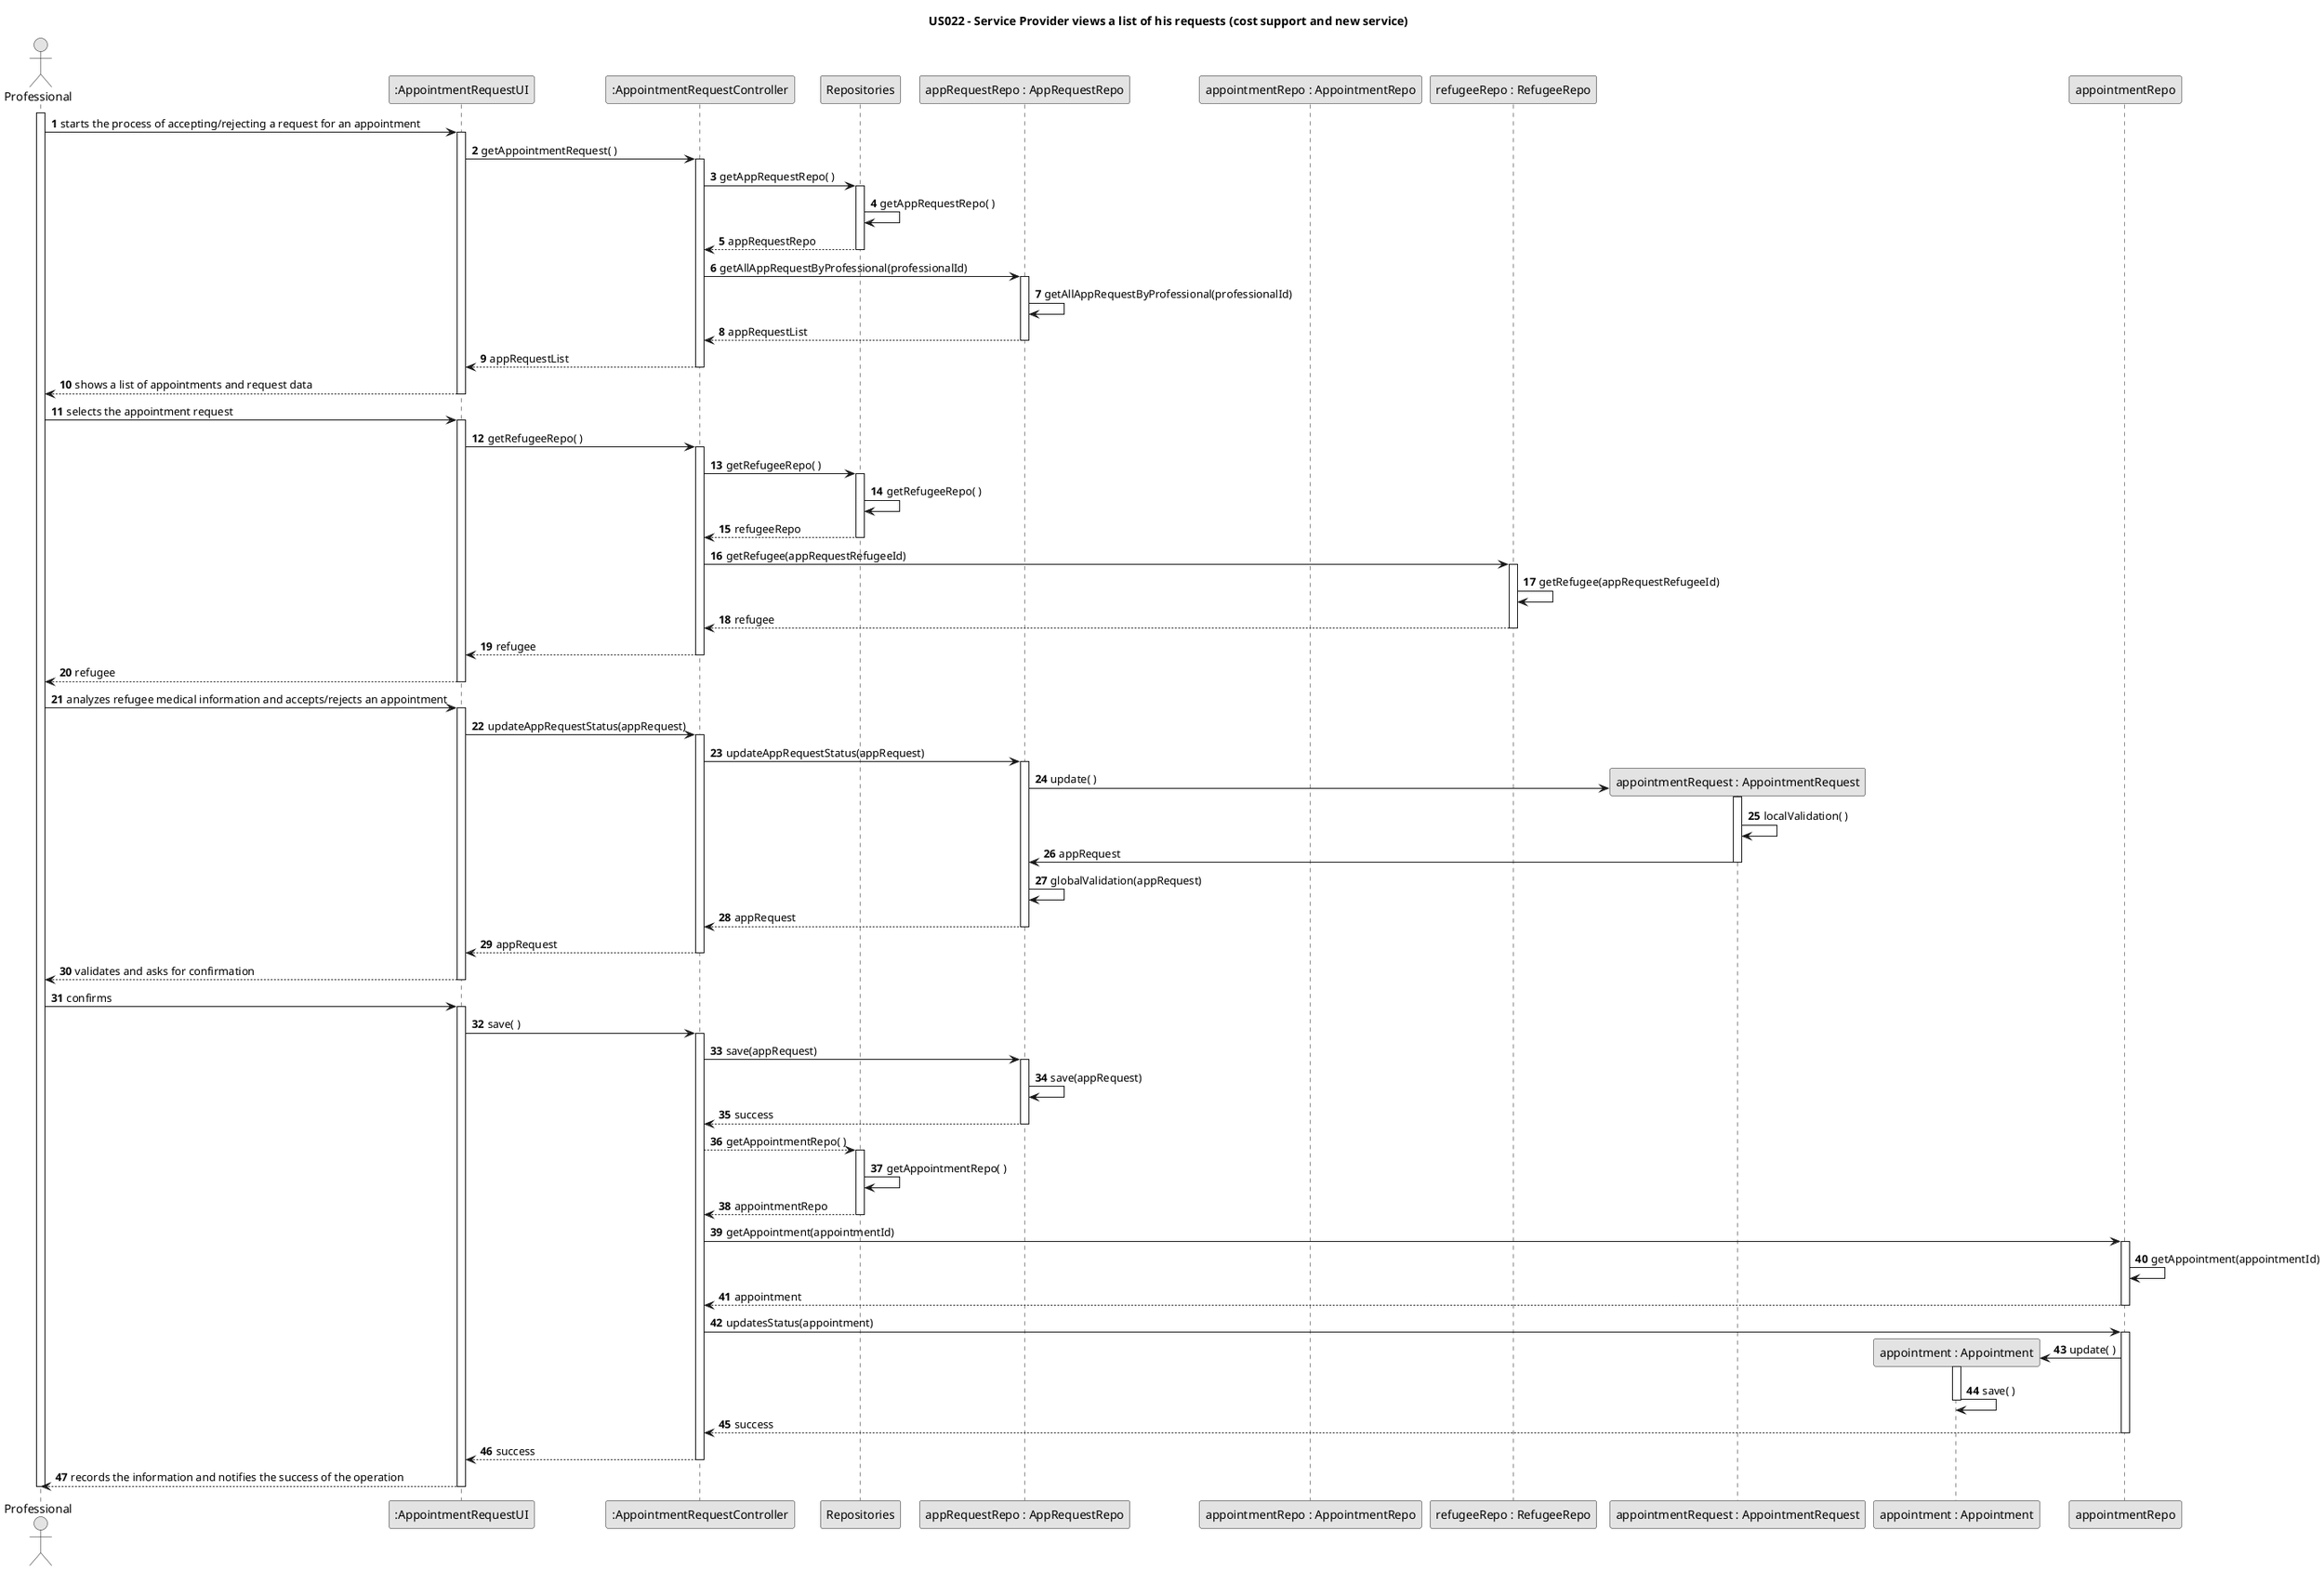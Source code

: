 @startuml
skinparam monochrome true
skinparam packageStyle rectangle
skinparam shadowing false

title US022 - Service Provider views a list of his requests (cost support and new service)

autonumber

actor Professional as prof
participant ":AppointmentRequestUI" as ui
participant ":AppointmentRequestController" as ctrl
participant Repositories as repo
participant "appRequestRepo : AppRequestRepo" as appRequestRepo
participant "appointmentRepo : AppointmentRepo" as appRepo
participant "refugeeRepo : RefugeeRepo" as refugeeRepo
participant "appointmentRequest : AppointmentRequest" as appRequest
participant "appointment : Appointment" as appointment

activate prof
    prof -> ui : starts the process of accepting/rejecting a request for an appointment
    activate ui
        ui -> ctrl : getAppointmentRequest( )
        activate ctrl
            ctrl -> repo : getAppRequestRepo( )
            activate repo
                repo -> repo : getAppRequestRepo( )
                repo --> ctrl : appRequestRepo
            deactivate repo
            ctrl -> appRequestRepo : getAllAppRequestByProfessional(professionalId)
            activate appRequestRepo
                appRequestRepo -> appRequestRepo : getAllAppRequestByProfessional(professionalId)
                appRequestRepo --> ctrl : appRequestList
            deactivate appRequestRepo
            ctrl --> ui : appRequestList
        deactivate ctrl
        ui --> prof : shows a list of appointments and request data
    deactivate ui
    prof -> ui : selects the appointment request
    activate ui
        ui -> ctrl : getRefugeeRepo( )
        activate ctrl
            ctrl -> repo : getRefugeeRepo( )
            activate repo
                 repo -> repo : getRefugeeRepo( )
                 repo --> ctrl : refugeeRepo
            deactivate repo
            ctrl -> refugeeRepo : getRefugee(appRequestRefugeeId)
            activate refugeeRepo
                refugeeRepo -> refugeeRepo : getRefugee(appRequestRefugeeId)
                refugeeRepo --> ctrl : refugee
            deactivate refugeeRepo
            ctrl --> ui : refugee
        deactivate ctrl
        ui --> prof : refugee
    deactivate ui
    prof -> ui : analyzes refugee medical information and accepts/rejects an appointment
    activate ui
        ui -> ctrl : updateAppRequestStatus(appRequest)
        activate ctrl
            ctrl -> appRequestRepo : updateAppRequestStatus(appRequest)
            activate appRequestRepo
                appRequestRepo -> appRequest** : update( )
                activate appRequest
                    appRequest -> appRequest : localValidation( )
                    appRequest -> appRequestRepo : appRequest
                    deactivate appRequest
                appRequestRepo -> appRequestRepo : globalValidation(appRequest)
                appRequestRepo --> ctrl : appRequest
            deactivate appRequestRepo
            ctrl --> ui : appRequest
        deactivate ctrl
        ui --> prof : validates and asks for confirmation
    deactivate ui
    prof -> ui : confirms
    activate ui
        ui -> ctrl : save( )
        activate ctrl
            ctrl -> appRequestRepo : save(appRequest)
            activate appRequestRepo
                appRequestRepo -> appRequestRepo : save(appRequest)
                appRequestRepo --> ctrl : success
            deactivate appRequestRepo
            ctrl --> repo : getAppointmentRepo( )
            activate repo
                repo -> repo : getAppointmentRepo( )
                repo --> ctrl : appointmentRepo
            deactivate repo
            ctrl -> appointmentRepo : getAppointment(appointmentId)
            activate appointmentRepo
                appointmentRepo -> appointmentRepo : getAppointment(appointmentId)
                appointmentRepo --> ctrl : appointment
            deactivate appointmentRepo
            ctrl -> appointmentRepo : updatesStatus(appointment)
            activate appointmentRepo
                appointmentRepo -> appointment** : update( )
                    activate appointment
                        appointment -> appointment : save( )
                    deactivate appointment
                    appointmentRepo --> ctrl : success
            deactivate appointmentRepo
            ctrl --> ui : success
        deactivate ctrl
        ui --> prof : records the information and notifies the success of the operation
    deactivate ui
deactivate prof

@enduml